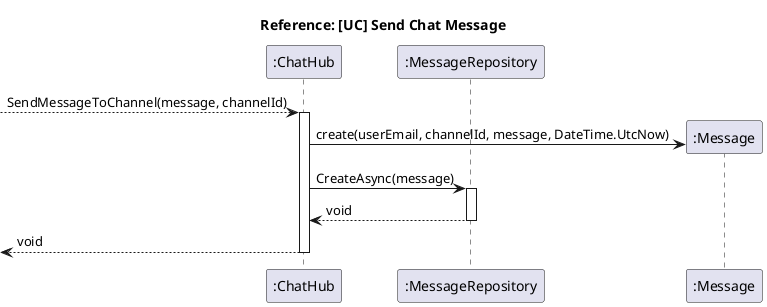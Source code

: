 @startuml Send chat message

title Reference: [UC] Send Chat Message

participant ":ChatHub" as hub
participant ":MessageRepository" as repository
participant ":Message" as message

--> hub : SendMessageToChannel(message, channelId)
activate hub

hub -> message ** : create(userEmail, channelId, message, DateTime.UtcNow)

hub -> repository: CreateAsync(message)
activate repository
repository --> hub: void
deactivate repository

<-- hub: void

deactivate hub

@enduml